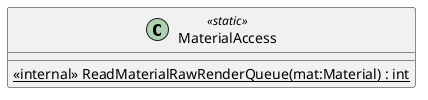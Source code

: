@startuml
class MaterialAccess <<static>> {
    <<internal>> {static} ReadMaterialRawRenderQueue(mat:Material) : int
}
@enduml
